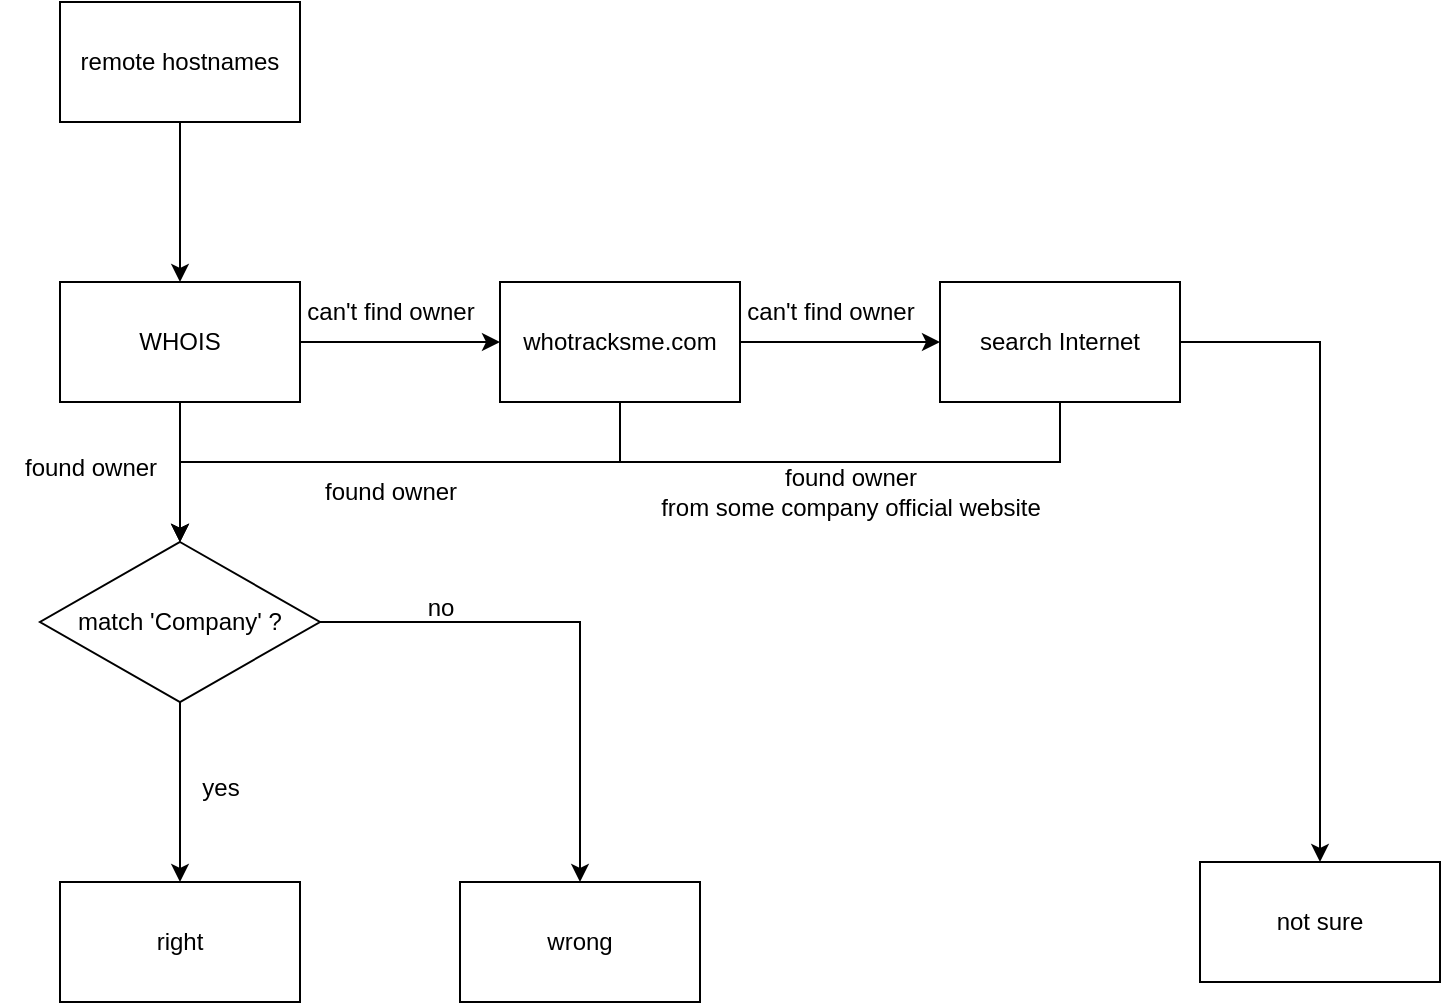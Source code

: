 <mxfile version="21.1.8" type="device">
  <diagram name="Page-1" id="iXQcpX04UM-qoOaY_-rr">
    <mxGraphModel dx="996" dy="486" grid="1" gridSize="10" guides="1" tooltips="1" connect="1" arrows="1" fold="1" page="1" pageScale="1" pageWidth="850" pageHeight="1100" math="0" shadow="0">
      <root>
        <mxCell id="0" />
        <mxCell id="1" parent="0" />
        <mxCell id="jVnECN-F-gK72javX0uU-3" value="" style="edgeStyle=orthogonalEdgeStyle;rounded=0;orthogonalLoop=1;jettySize=auto;html=1;" parent="1" source="jVnECN-F-gK72javX0uU-1" target="jVnECN-F-gK72javX0uU-2" edge="1">
          <mxGeometry relative="1" as="geometry" />
        </mxCell>
        <mxCell id="jVnECN-F-gK72javX0uU-1" value="remote hostnames" style="rounded=0;whiteSpace=wrap;html=1;" parent="1" vertex="1">
          <mxGeometry x="160" y="40" width="120" height="60" as="geometry" />
        </mxCell>
        <mxCell id="jVnECN-F-gK72javX0uU-7" value="" style="edgeStyle=orthogonalEdgeStyle;rounded=0;orthogonalLoop=1;jettySize=auto;html=1;" parent="1" source="jVnECN-F-gK72javX0uU-2" target="jVnECN-F-gK72javX0uU-6" edge="1">
          <mxGeometry relative="1" as="geometry" />
        </mxCell>
        <mxCell id="jVnECN-F-gK72javX0uU-16" value="" style="edgeStyle=orthogonalEdgeStyle;rounded=0;orthogonalLoop=1;jettySize=auto;html=1;" parent="1" source="jVnECN-F-gK72javX0uU-2" target="jVnECN-F-gK72javX0uU-15" edge="1">
          <mxGeometry relative="1" as="geometry" />
        </mxCell>
        <mxCell id="jVnECN-F-gK72javX0uU-2" value="WHOIS" style="whiteSpace=wrap;html=1;rounded=0;" parent="1" vertex="1">
          <mxGeometry x="160" y="180" width="120" height="60" as="geometry" />
        </mxCell>
        <mxCell id="jVnECN-F-gK72javX0uU-9" value="" style="edgeStyle=orthogonalEdgeStyle;rounded=0;orthogonalLoop=1;jettySize=auto;html=1;" parent="1" source="jVnECN-F-gK72javX0uU-6" target="jVnECN-F-gK72javX0uU-8" edge="1">
          <mxGeometry relative="1" as="geometry" />
        </mxCell>
        <mxCell id="jVnECN-F-gK72javX0uU-12" value="" style="edgeStyle=orthogonalEdgeStyle;rounded=0;orthogonalLoop=1;jettySize=auto;html=1;" parent="1" source="jVnECN-F-gK72javX0uU-6" target="jVnECN-F-gK72javX0uU-11" edge="1">
          <mxGeometry relative="1" as="geometry" />
        </mxCell>
        <mxCell id="jVnECN-F-gK72javX0uU-6" value="match &#39;Company&#39; ?" style="rhombus;whiteSpace=wrap;html=1;rounded=0;" parent="1" vertex="1">
          <mxGeometry x="150" y="310" width="140" height="80" as="geometry" />
        </mxCell>
        <mxCell id="jVnECN-F-gK72javX0uU-8" value="right" style="whiteSpace=wrap;html=1;rounded=0;" parent="1" vertex="1">
          <mxGeometry x="160" y="480" width="120" height="60" as="geometry" />
        </mxCell>
        <mxCell id="jVnECN-F-gK72javX0uU-10" value="yes" style="text;html=1;align=center;verticalAlign=middle;resizable=0;points=[];autosize=1;strokeColor=none;fillColor=none;" parent="1" vertex="1">
          <mxGeometry x="220" y="418" width="40" height="30" as="geometry" />
        </mxCell>
        <mxCell id="jVnECN-F-gK72javX0uU-11" value="wrong" style="whiteSpace=wrap;html=1;rounded=0;" parent="1" vertex="1">
          <mxGeometry x="360" y="480" width="120" height="60" as="geometry" />
        </mxCell>
        <mxCell id="jVnECN-F-gK72javX0uU-13" value="no" style="text;html=1;align=center;verticalAlign=middle;resizable=0;points=[];autosize=1;strokeColor=none;fillColor=none;" parent="1" vertex="1">
          <mxGeometry x="330" y="328" width="40" height="30" as="geometry" />
        </mxCell>
        <mxCell id="jVnECN-F-gK72javX0uU-14" value="found owner" style="text;html=1;align=center;verticalAlign=middle;resizable=0;points=[];autosize=1;strokeColor=none;fillColor=none;" parent="1" vertex="1">
          <mxGeometry x="130" y="258" width="90" height="30" as="geometry" />
        </mxCell>
        <mxCell id="jVnECN-F-gK72javX0uU-18" style="edgeStyle=orthogonalEdgeStyle;rounded=0;orthogonalLoop=1;jettySize=auto;html=1;entryX=0.5;entryY=0;entryDx=0;entryDy=0;" parent="1" source="jVnECN-F-gK72javX0uU-15" target="jVnECN-F-gK72javX0uU-6" edge="1">
          <mxGeometry relative="1" as="geometry">
            <Array as="points">
              <mxPoint x="440" y="270" />
              <mxPoint x="220" y="270" />
            </Array>
          </mxGeometry>
        </mxCell>
        <mxCell id="jVnECN-F-gK72javX0uU-21" value="" style="edgeStyle=orthogonalEdgeStyle;rounded=0;orthogonalLoop=1;jettySize=auto;html=1;" parent="1" source="jVnECN-F-gK72javX0uU-15" target="jVnECN-F-gK72javX0uU-20" edge="1">
          <mxGeometry relative="1" as="geometry" />
        </mxCell>
        <mxCell id="jVnECN-F-gK72javX0uU-15" value="whotracksme.com" style="whiteSpace=wrap;html=1;rounded=0;" parent="1" vertex="1">
          <mxGeometry x="380" y="180" width="120" height="60" as="geometry" />
        </mxCell>
        <mxCell id="jVnECN-F-gK72javX0uU-17" value="can&#39;t find owner" style="text;html=1;align=center;verticalAlign=middle;resizable=0;points=[];autosize=1;strokeColor=none;fillColor=none;" parent="1" vertex="1">
          <mxGeometry x="270" y="180" width="110" height="30" as="geometry" />
        </mxCell>
        <mxCell id="jVnECN-F-gK72javX0uU-19" value="found owner" style="text;html=1;align=center;verticalAlign=middle;resizable=0;points=[];autosize=1;strokeColor=none;fillColor=none;" parent="1" vertex="1">
          <mxGeometry x="280" y="270" width="90" height="30" as="geometry" />
        </mxCell>
        <mxCell id="jVnECN-F-gK72javX0uU-23" style="edgeStyle=orthogonalEdgeStyle;rounded=0;orthogonalLoop=1;jettySize=auto;html=1;" parent="1" source="jVnECN-F-gK72javX0uU-20" edge="1">
          <mxGeometry relative="1" as="geometry">
            <mxPoint x="220" y="310" as="targetPoint" />
            <Array as="points">
              <mxPoint x="660" y="270" />
              <mxPoint x="220" y="270" />
            </Array>
          </mxGeometry>
        </mxCell>
        <mxCell id="jVnECN-F-gK72javX0uU-26" value="" style="edgeStyle=orthogonalEdgeStyle;rounded=0;orthogonalLoop=1;jettySize=auto;html=1;" parent="1" source="jVnECN-F-gK72javX0uU-20" target="jVnECN-F-gK72javX0uU-25" edge="1">
          <mxGeometry relative="1" as="geometry" />
        </mxCell>
        <mxCell id="jVnECN-F-gK72javX0uU-20" value="search Internet" style="whiteSpace=wrap;html=1;rounded=0;" parent="1" vertex="1">
          <mxGeometry x="600" y="180" width="120" height="60" as="geometry" />
        </mxCell>
        <mxCell id="jVnECN-F-gK72javX0uU-22" value="can&#39;t find owner" style="text;html=1;align=center;verticalAlign=middle;resizable=0;points=[];autosize=1;strokeColor=none;fillColor=none;" parent="1" vertex="1">
          <mxGeometry x="490" y="180" width="110" height="30" as="geometry" />
        </mxCell>
        <mxCell id="jVnECN-F-gK72javX0uU-24" value="found owner&lt;br&gt;from some company official website" style="text;html=1;align=center;verticalAlign=middle;resizable=0;points=[];autosize=1;strokeColor=none;fillColor=none;" parent="1" vertex="1">
          <mxGeometry x="450" y="265" width="210" height="40" as="geometry" />
        </mxCell>
        <mxCell id="jVnECN-F-gK72javX0uU-25" value="not sure" style="whiteSpace=wrap;html=1;rounded=0;" parent="1" vertex="1">
          <mxGeometry x="730" y="470" width="120" height="60" as="geometry" />
        </mxCell>
      </root>
    </mxGraphModel>
  </diagram>
</mxfile>
